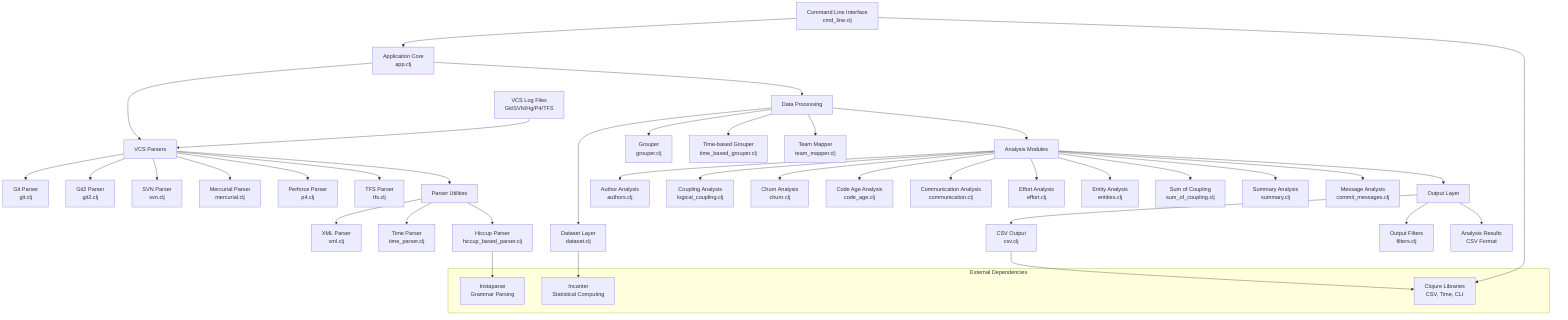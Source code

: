 graph TD
    A[Command Line Interface<br/>cmd_line.clj] --> B[Application Core<br/>app.clj]
    
    B --> C[VCS Parsers]
    C --> C1[Git Parser<br/>git.clj]
    C --> C2[Git2 Parser<br/>git2.clj]
    C --> C3[SVN Parser<br/>svn.clj]
    C --> C4[Mercurial Parser<br/>mercurial.clj]
    C --> C5[Perforce Parser<br/>p4.clj]
    C --> C6[TFS Parser<br/>tfs.clj]
    
    C --> D[Parser Utilities]
    D --> D1[XML Parser<br/>xml.clj]
    D --> D2[Time Parser<br/>time_parser.clj]
    D --> D3[Hiccup Parser<br/>hiccup_based_parser.clj]
    
    B --> E[Data Processing]
    E --> E1[Dataset Layer<br/>dataset.clj]
    E --> E2[Grouper<br/>grouper.clj]
    E --> E3[Time-based Grouper<br/>time_based_grouper.clj]
    E --> E4[Team Mapper<br/>team_mapper.clj]
    
    E --> F[Analysis Modules]
    F --> F1[Author Analysis<br/>authors.clj]
    F --> F2[Coupling Analysis<br/>logical_coupling.clj]
    F --> F3[Churn Analysis<br/>churn.clj]
    F --> F4[Code Age Analysis<br/>code_age.clj]
    F --> F5[Communication Analysis<br/>communication.clj]
    F --> F6[Effort Analysis<br/>effort.clj]
    F --> F7[Entity Analysis<br/>entities.clj]
    F --> F8[Sum of Coupling<br/>sum_of_coupling.clj]
    F --> F9[Summary Analysis<br/>summary.clj]
    F --> F10[Message Analysis<br/>commit_messages.clj]
    
    F --> G[Output Layer]
    G --> G1[CSV Output<br/>csv.clj]
    G --> G2[Output Filters<br/>filters.clj]
    
    H[VCS Log Files<br/>Git/SVN/Hg/P4/TFS] --> C
    G --> I[Analysis Results<br/>CSV Format]
    
    subgraph "External Dependencies"
        J[Incanter<br/>Statistical Computing]
        K[Instaparse<br/>Grammar Parsing]
        L[Clojure Libraries<br/>CSV, Time, CLI]
    end
    
    E1 --> J
    D3 --> K
    A --> L
    G1 --> L